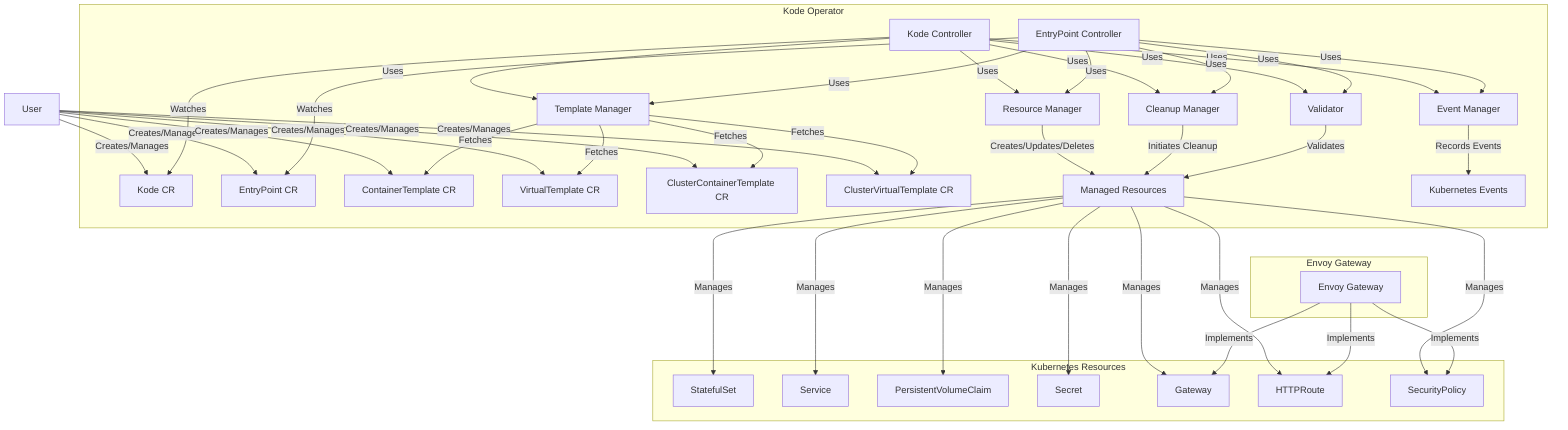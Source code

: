 graph TD
    A[User] -->|Creates/Manages| B[Kode CR]
    A[User] -->|Creates/Manages| C[EntryPoint CR]
    A[User] -->|Creates/Manages| D[ContainerTemplate CR]
    A[User] -->|Creates/Manages| E[VirtualTemplate CR]
    A[User] -->|Creates/Manages| F[ClusterContainerTemplate CR]
    A[User] -->|Creates/Manages| G[ClusterVirtualTemplate CR]

    subgraph "Kode Operator"
        H[Kode Controller] -->|Watches| B
        I[EntryPoint Controller] -->|Watches| C
        J[Template Manager] -->|Fetches| D
        J[Template Manager] -->|Fetches| E
        J[Template Manager] -->|Fetches| F
        J[Template Manager] -->|Fetches| G
        K[Resource Manager] -->|Creates/Updates/Deletes| L[Managed Resources]
        M[Cleanup Manager] -->|Initiates Cleanup| L[Managed Resources]
        N[Validator] -->|Validates| L[Managed Resources]
        O[Event Manager] -->|Records Events| P[Kubernetes Events]

        H[Kode Controller] -->|Uses| J
        H[Kode Controller] -->|Uses| K
        H[Kode Controller] -->|Uses| M
        H[Kode Controller] -->|Uses| N
        H[Kode Controller] -->|Uses| O

        I[EntryPoint Controller] -->|Uses| J
        I[EntryPoint Controller] -->|Uses| K
        I[EntryPoint Controller] -->|Uses| M
        I[EntryPoint Controller] -->|Uses| N
        I[EntryPoint Controller] -->|Uses| O
    end

    subgraph "Kubernetes Resources"
        2[StatefulSet]
        3[Service]
        4[PersistentVolumeClaim]
        5[Secret]
        6[Gateway]
        7[HTTPRoute]
        8[SecurityPolicy]

        L --->|Manages| 2
        L --->|Manages| 3
        L --->|Manages| 4
        L --->|Manages| 5
        L --->|Manages| 6
        L --->|Manages| 7
        L --->|Manages| 8
    end

    subgraph "Envoy Gateway"
        Q[Envoy Gateway] -->|Implements| 6
        Q[Envoy Gateway] -->|Implements| 7
        Q[Envoy Gateway] -->|Implements| 8
    end